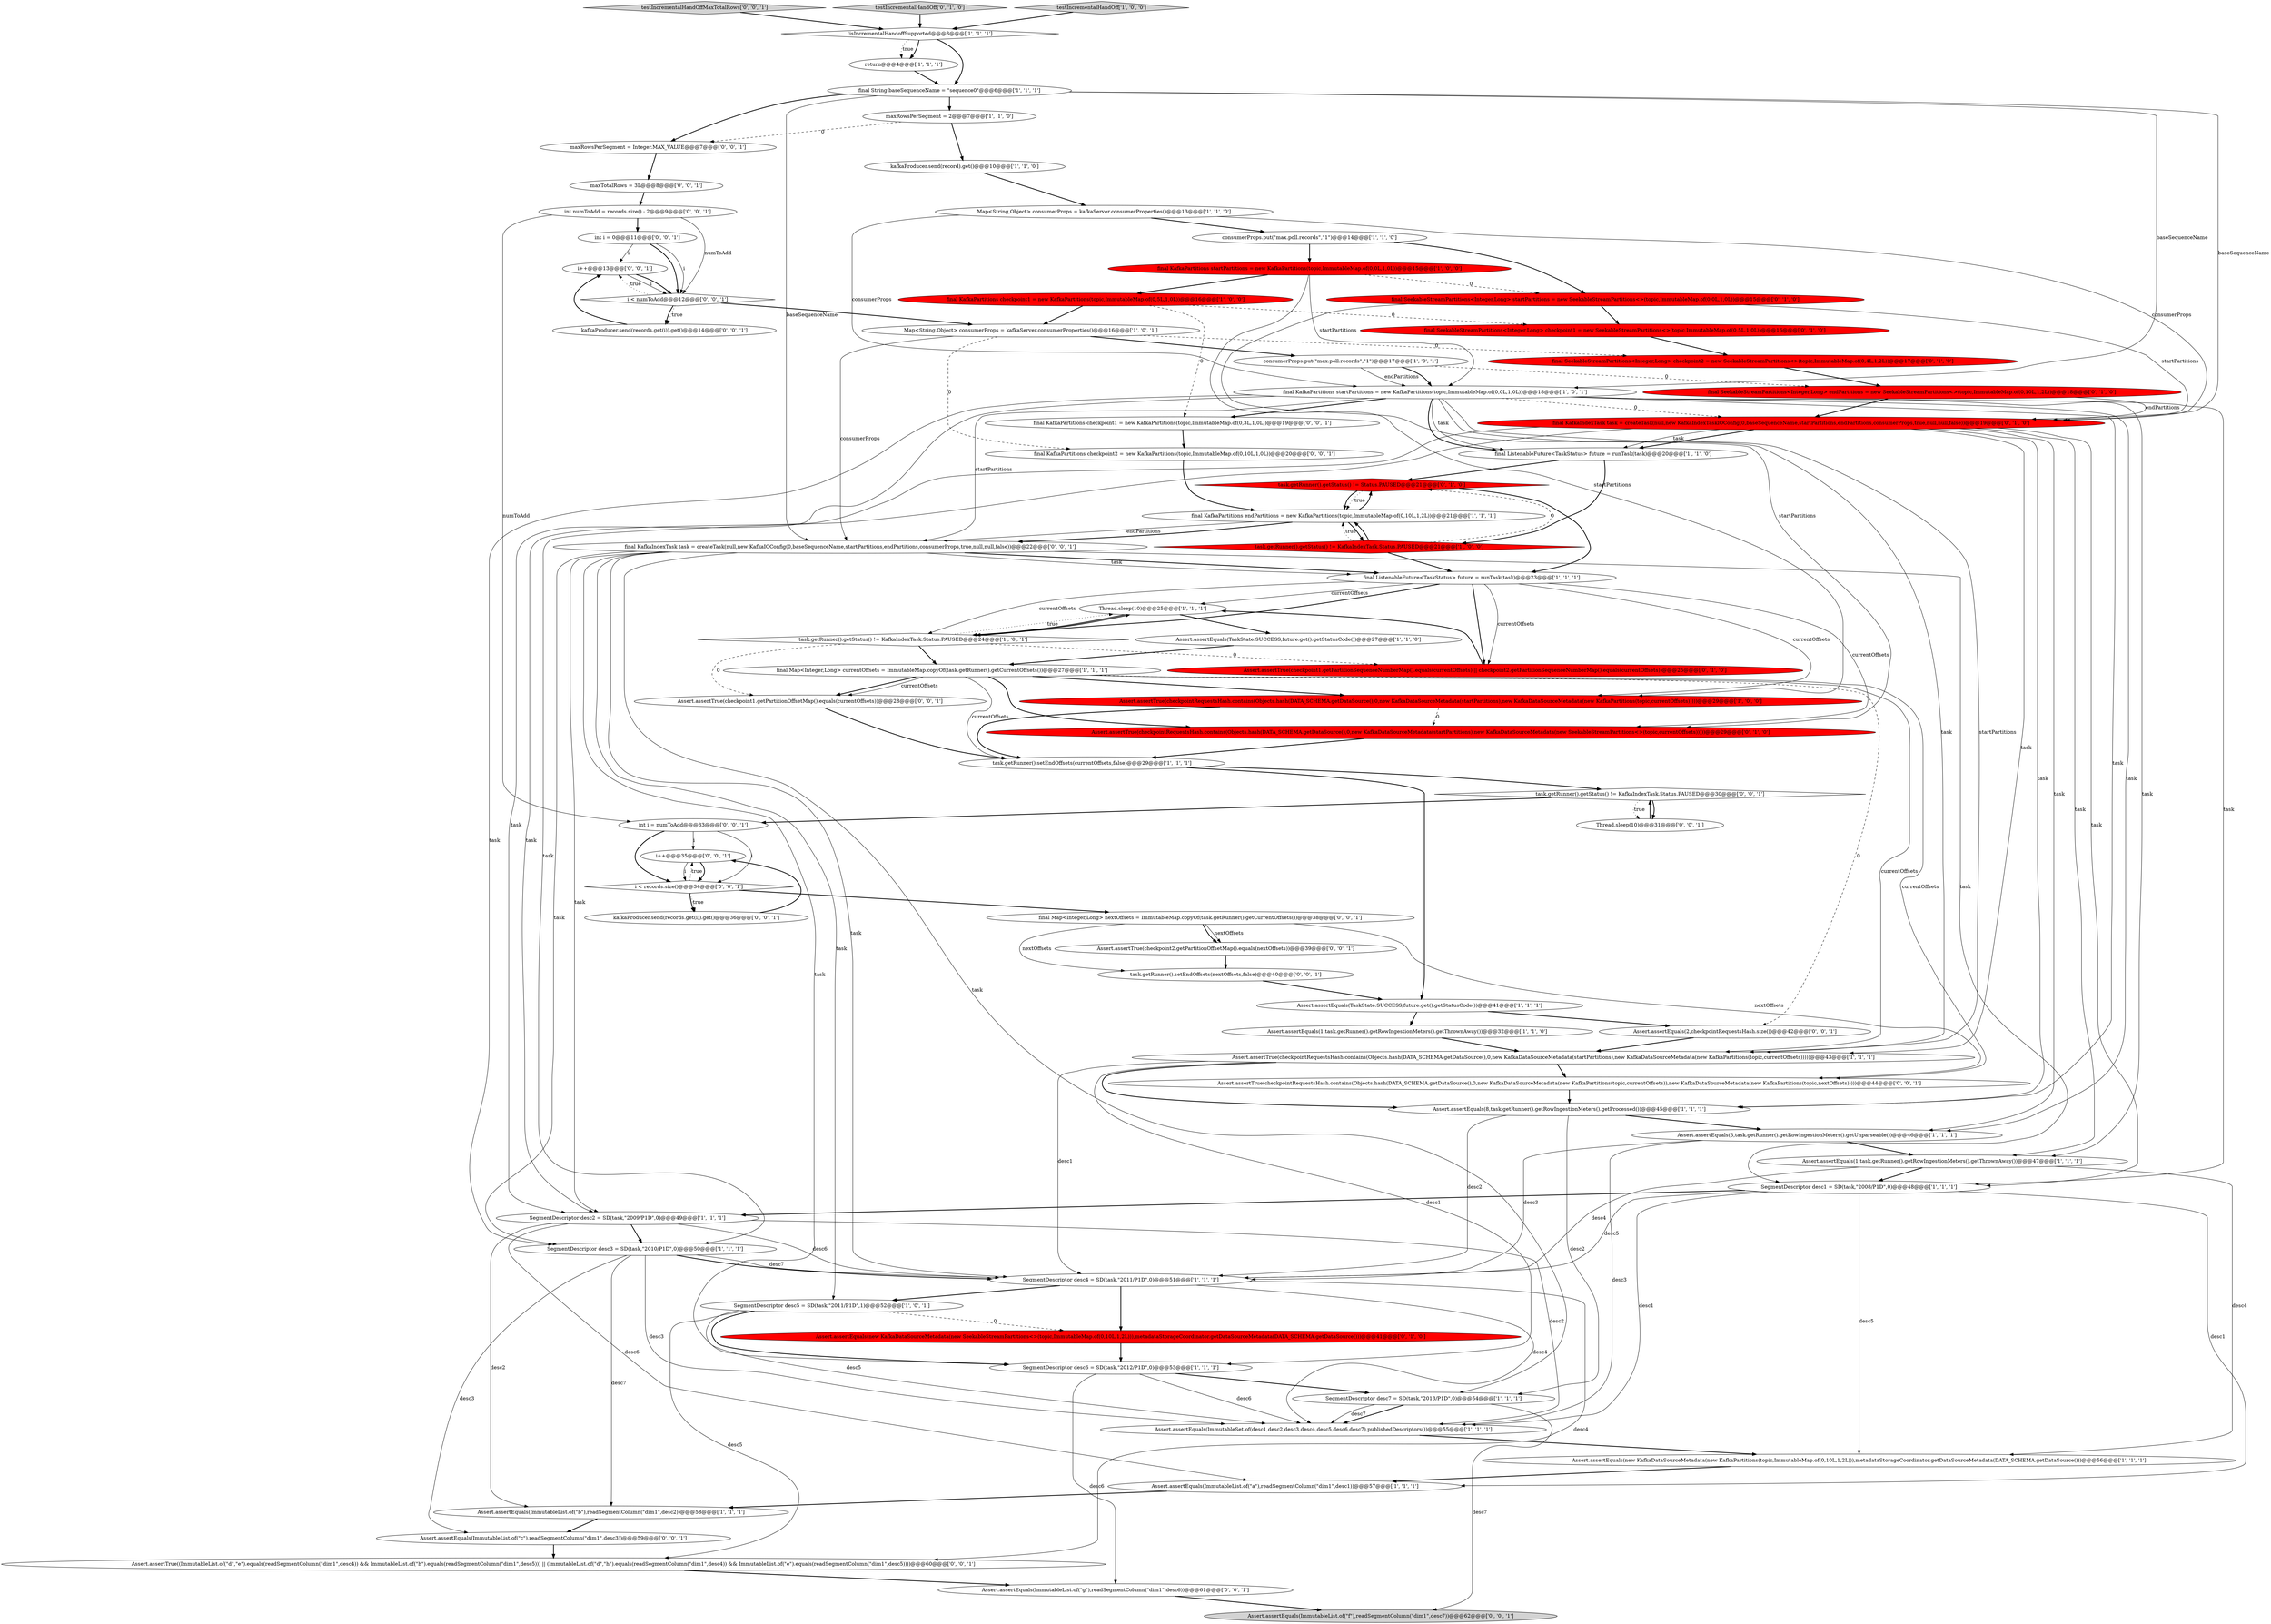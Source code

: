 digraph {
57 [style = filled, label = "maxRowsPerSegment = Integer.MAX_VALUE@@@7@@@['0', '0', '1']", fillcolor = white, shape = ellipse image = "AAA0AAABBB3BBB"];
37 [style = filled, label = "Assert.assertEquals(ImmutableSet.of(desc1,desc2,desc3,desc4,desc5,desc6,desc7),publishedDescriptors())@@@55@@@['1', '1', '1']", fillcolor = white, shape = ellipse image = "AAA0AAABBB1BBB"];
30 [style = filled, label = "Thread.sleep(10)@@@25@@@['1', '1', '1']", fillcolor = white, shape = ellipse image = "AAA0AAABBB1BBB"];
73 [style = filled, label = "Assert.assertTrue((ImmutableList.of(\"d\",\"e\").equals(readSegmentColumn(\"dim1\",desc4)) && ImmutableList.of(\"h\").equals(readSegmentColumn(\"dim1\",desc5))) || (ImmutableList.of(\"d\",\"h\").equals(readSegmentColumn(\"dim1\",desc4)) && ImmutableList.of(\"e\").equals(readSegmentColumn(\"dim1\",desc5))))@@@60@@@['0', '0', '1']", fillcolor = white, shape = ellipse image = "AAA0AAABBB3BBB"];
39 [style = filled, label = "kafkaProducer.send(record).get()@@@10@@@['1', '1', '0']", fillcolor = white, shape = ellipse image = "AAA0AAABBB1BBB"];
63 [style = filled, label = "testIncrementalHandOffMaxTotalRows['0', '0', '1']", fillcolor = lightgray, shape = diamond image = "AAA0AAABBB3BBB"];
38 [style = filled, label = "return@@@4@@@['1', '1', '1']", fillcolor = white, shape = ellipse image = "AAA0AAABBB1BBB"];
51 [style = filled, label = "task.getRunner().setEndOffsets(nextOffsets,false)@@@40@@@['0', '0', '1']", fillcolor = white, shape = ellipse image = "AAA0AAABBB3BBB"];
21 [style = filled, label = "Assert.assertEquals(ImmutableList.of(\"b\"),readSegmentColumn(\"dim1\",desc2))@@@58@@@['1', '1', '1']", fillcolor = white, shape = ellipse image = "AAA0AAABBB1BBB"];
11 [style = filled, label = "consumerProps.put(\"max.poll.records\",\"1\")@@@17@@@['1', '0', '1']", fillcolor = white, shape = ellipse image = "AAA0AAABBB1BBB"];
70 [style = filled, label = "task.getRunner().getStatus() != KafkaIndexTask.Status.PAUSED@@@30@@@['0', '0', '1']", fillcolor = white, shape = diamond image = "AAA0AAABBB3BBB"];
7 [style = filled, label = "Map<String,Object> consumerProps = kafkaServer.consumerProperties()@@@13@@@['1', '1', '0']", fillcolor = white, shape = ellipse image = "AAA0AAABBB1BBB"];
42 [style = filled, label = "testIncrementalHandOff['0', '1', '0']", fillcolor = lightgray, shape = diamond image = "AAA0AAABBB2BBB"];
3 [style = filled, label = "task.getRunner().getStatus() != KafkaIndexTask.Status.PAUSED@@@24@@@['1', '0', '1']", fillcolor = white, shape = diamond image = "AAA0AAABBB1BBB"];
10 [style = filled, label = "Assert.assertEquals(ImmutableList.of(\"a\"),readSegmentColumn(\"dim1\",desc1))@@@57@@@['1', '1', '1']", fillcolor = white, shape = ellipse image = "AAA0AAABBB1BBB"];
62 [style = filled, label = "int numToAdd = records.size() - 2@@@9@@@['0', '0', '1']", fillcolor = white, shape = ellipse image = "AAA0AAABBB3BBB"];
2 [style = filled, label = "final KafkaPartitions endPartitions = new KafkaPartitions(topic,ImmutableMap.of(0,10L,1,2L))@@@21@@@['1', '1', '1']", fillcolor = white, shape = ellipse image = "AAA0AAABBB1BBB"];
48 [style = filled, label = "task.getRunner().getStatus() != Status.PAUSED@@@21@@@['0', '1', '0']", fillcolor = red, shape = diamond image = "AAA1AAABBB2BBB"];
43 [style = filled, label = "final SeekableStreamPartitions<Integer,Long> endPartitions = new SeekableStreamPartitions<>(topic,ImmutableMap.of(0,10L,1,2L))@@@18@@@['0', '1', '0']", fillcolor = red, shape = ellipse image = "AAA1AAABBB2BBB"];
9 [style = filled, label = "SegmentDescriptor desc2 = SD(task,\"2009/P1D\",0)@@@49@@@['1', '1', '1']", fillcolor = white, shape = ellipse image = "AAA0AAABBB1BBB"];
44 [style = filled, label = "final SeekableStreamPartitions<Integer,Long> startPartitions = new SeekableStreamPartitions<>(topic,ImmutableMap.of(0,0L,1,0L))@@@15@@@['0', '1', '0']", fillcolor = red, shape = ellipse image = "AAA1AAABBB2BBB"];
59 [style = filled, label = "Assert.assertTrue(checkpoint2.getPartitionOffsetMap().equals(nextOffsets))@@@39@@@['0', '0', '1']", fillcolor = white, shape = ellipse image = "AAA0AAABBB3BBB"];
71 [style = filled, label = "final Map<Integer,Long> nextOffsets = ImmutableMap.copyOf(task.getRunner().getCurrentOffsets())@@@38@@@['0', '0', '1']", fillcolor = white, shape = ellipse image = "AAA0AAABBB3BBB"];
31 [style = filled, label = "task.getRunner().getStatus() != KafkaIndexTask.Status.PAUSED@@@21@@@['1', '0', '0']", fillcolor = red, shape = diamond image = "AAA1AAABBB1BBB"];
66 [style = filled, label = "final KafkaPartitions checkpoint2 = new KafkaPartitions(topic,ImmutableMap.of(0,10L,1,0L))@@@20@@@['0', '0', '1']", fillcolor = white, shape = ellipse image = "AAA0AAABBB3BBB"];
6 [style = filled, label = "final ListenableFuture<TaskStatus> future = runTask(task)@@@23@@@['1', '1', '1']", fillcolor = white, shape = ellipse image = "AAA0AAABBB1BBB"];
75 [style = filled, label = "Assert.assertTrue(checkpoint1.getPartitionOffsetMap().equals(currentOffsets))@@@28@@@['0', '0', '1']", fillcolor = white, shape = ellipse image = "AAA0AAABBB3BBB"];
27 [style = filled, label = "final Map<Integer,Long> currentOffsets = ImmutableMap.copyOf(task.getRunner().getCurrentOffsets())@@@27@@@['1', '1', '1']", fillcolor = white, shape = ellipse image = "AAA0AAABBB1BBB"];
25 [style = filled, label = "final KafkaPartitions checkpoint1 = new KafkaPartitions(topic,ImmutableMap.of(0,5L,1,0L))@@@16@@@['1', '0', '0']", fillcolor = red, shape = ellipse image = "AAA1AAABBB1BBB"];
56 [style = filled, label = "Assert.assertEquals(2,checkpointRequestsHash.size())@@@42@@@['0', '0', '1']", fillcolor = white, shape = ellipse image = "AAA0AAABBB3BBB"];
8 [style = filled, label = "SegmentDescriptor desc6 = SD(task,\"2012/P1D\",0)@@@53@@@['1', '1', '1']", fillcolor = white, shape = ellipse image = "AAA0AAABBB1BBB"];
36 [style = filled, label = "SegmentDescriptor desc1 = SD(task,\"2008/P1D\",0)@@@48@@@['1', '1', '1']", fillcolor = white, shape = ellipse image = "AAA0AAABBB1BBB"];
60 [style = filled, label = "int i = numToAdd@@@33@@@['0', '0', '1']", fillcolor = white, shape = ellipse image = "AAA0AAABBB3BBB"];
40 [style = filled, label = "Assert.assertEquals(new KafkaDataSourceMetadata(new SeekableStreamPartitions<>(topic,ImmutableMap.of(0,10L,1,2L))),metadataStorageCoordinator.getDataSourceMetadata(DATA_SCHEMA.getDataSource()))@@@41@@@['0', '1', '0']", fillcolor = red, shape = ellipse image = "AAA1AAABBB2BBB"];
46 [style = filled, label = "Assert.assertTrue(checkpointRequestsHash.contains(Objects.hash(DATA_SCHEMA.getDataSource(),0,new KafkaDataSourceMetadata(startPartitions),new KafkaDataSourceMetadata(new SeekableStreamPartitions<>(topic,currentOffsets)))))@@@29@@@['0', '1', '0']", fillcolor = red, shape = ellipse image = "AAA1AAABBB2BBB"];
13 [style = filled, label = "final ListenableFuture<TaskStatus> future = runTask(task)@@@20@@@['1', '1', '0']", fillcolor = white, shape = ellipse image = "AAA0AAABBB1BBB"];
1 [style = filled, label = "!isIncrementalHandoffSupported@@@3@@@['1', '1', '1']", fillcolor = white, shape = diamond image = "AAA0AAABBB1BBB"];
28 [style = filled, label = "maxRowsPerSegment = 2@@@7@@@['1', '1', '0']", fillcolor = white, shape = ellipse image = "AAA0AAABBB1BBB"];
54 [style = filled, label = "int i = 0@@@11@@@['0', '0', '1']", fillcolor = white, shape = ellipse image = "AAA0AAABBB3BBB"];
52 [style = filled, label = "Assert.assertEquals(ImmutableList.of(\"g\"),readSegmentColumn(\"dim1\",desc6))@@@61@@@['0', '0', '1']", fillcolor = white, shape = ellipse image = "AAA0AAABBB3BBB"];
53 [style = filled, label = "i++@@@35@@@['0', '0', '1']", fillcolor = white, shape = ellipse image = "AAA0AAABBB3BBB"];
14 [style = filled, label = "Assert.assertEquals(1,task.getRunner().getRowIngestionMeters().getThrownAway())@@@47@@@['1', '1', '1']", fillcolor = white, shape = ellipse image = "AAA0AAABBB1BBB"];
16 [style = filled, label = "consumerProps.put(\"max.poll.records\",\"1\")@@@14@@@['1', '1', '0']", fillcolor = white, shape = ellipse image = "AAA0AAABBB1BBB"];
29 [style = filled, label = "Map<String,Object> consumerProps = kafkaServer.consumerProperties()@@@16@@@['1', '0', '1']", fillcolor = white, shape = ellipse image = "AAA0AAABBB1BBB"];
47 [style = filled, label = "final SeekableStreamPartitions<Integer,Long> checkpoint1 = new SeekableStreamPartitions<>(topic,ImmutableMap.of(0,5L,1,0L))@@@16@@@['0', '1', '0']", fillcolor = red, shape = ellipse image = "AAA1AAABBB2BBB"];
22 [style = filled, label = "SegmentDescriptor desc4 = SD(task,\"2011/P1D\",0)@@@51@@@['1', '1', '1']", fillcolor = white, shape = ellipse image = "AAA0AAABBB1BBB"];
5 [style = filled, label = "final String baseSequenceName = \"sequence0\"@@@6@@@['1', '1', '1']", fillcolor = white, shape = ellipse image = "AAA0AAABBB1BBB"];
55 [style = filled, label = "i++@@@13@@@['0', '0', '1']", fillcolor = white, shape = ellipse image = "AAA0AAABBB3BBB"];
17 [style = filled, label = "SegmentDescriptor desc7 = SD(task,\"2013/P1D\",0)@@@54@@@['1', '1', '1']", fillcolor = white, shape = ellipse image = "AAA0AAABBB1BBB"];
0 [style = filled, label = "Assert.assertEquals(TaskState.SUCCESS,future.get().getStatusCode())@@@27@@@['1', '1', '0']", fillcolor = white, shape = ellipse image = "AAA0AAABBB1BBB"];
26 [style = filled, label = "SegmentDescriptor desc5 = SD(task,\"2011/P1D\",1)@@@52@@@['1', '0', '1']", fillcolor = white, shape = ellipse image = "AAA0AAABBB1BBB"];
33 [style = filled, label = "Assert.assertEquals(new KafkaDataSourceMetadata(new KafkaPartitions(topic,ImmutableMap.of(0,10L,1,2L))),metadataStorageCoordinator.getDataSourceMetadata(DATA_SCHEMA.getDataSource()))@@@56@@@['1', '1', '1']", fillcolor = white, shape = ellipse image = "AAA0AAABBB1BBB"];
35 [style = filled, label = "task.getRunner().setEndOffsets(currentOffsets,false)@@@29@@@['1', '1', '1']", fillcolor = white, shape = ellipse image = "AAA0AAABBB1BBB"];
45 [style = filled, label = "final SeekableStreamPartitions<Integer,Long> checkpoint2 = new SeekableStreamPartitions<>(topic,ImmutableMap.of(0,4L,1,2L))@@@17@@@['0', '1', '0']", fillcolor = red, shape = ellipse image = "AAA1AAABBB2BBB"];
50 [style = filled, label = "maxTotalRows = 3L@@@8@@@['0', '0', '1']", fillcolor = white, shape = ellipse image = "AAA0AAABBB3BBB"];
61 [style = filled, label = "Assert.assertTrue(checkpointRequestsHash.contains(Objects.hash(DATA_SCHEMA.getDataSource(),0,new KafkaDataSourceMetadata(new KafkaPartitions(topic,currentOffsets)),new KafkaDataSourceMetadata(new KafkaPartitions(topic,nextOffsets)))))@@@44@@@['0', '0', '1']", fillcolor = white, shape = ellipse image = "AAA0AAABBB3BBB"];
69 [style = filled, label = "kafkaProducer.send(records.get(i)).get()@@@36@@@['0', '0', '1']", fillcolor = white, shape = ellipse image = "AAA0AAABBB3BBB"];
20 [style = filled, label = "Assert.assertTrue(checkpointRequestsHash.contains(Objects.hash(DATA_SCHEMA.getDataSource(),0,new KafkaDataSourceMetadata(startPartitions),new KafkaDataSourceMetadata(new KafkaPartitions(topic,currentOffsets)))))@@@43@@@['1', '1', '1']", fillcolor = white, shape = ellipse image = "AAA0AAABBB1BBB"];
24 [style = filled, label = "Assert.assertEquals(8,task.getRunner().getRowIngestionMeters().getProcessed())@@@45@@@['1', '1', '1']", fillcolor = white, shape = ellipse image = "AAA0AAABBB1BBB"];
68 [style = filled, label = "i < records.size()@@@34@@@['0', '0', '1']", fillcolor = white, shape = diamond image = "AAA0AAABBB3BBB"];
74 [style = filled, label = "final KafkaIndexTask task = createTask(null,new KafkaIOConfig(0,baseSequenceName,startPartitions,endPartitions,consumerProps,true,null,null,false))@@@22@@@['0', '0', '1']", fillcolor = white, shape = ellipse image = "AAA0AAABBB3BBB"];
15 [style = filled, label = "Assert.assertEquals(TaskState.SUCCESS,future.get().getStatusCode())@@@41@@@['1', '1', '1']", fillcolor = white, shape = ellipse image = "AAA0AAABBB1BBB"];
67 [style = filled, label = "final KafkaPartitions checkpoint1 = new KafkaPartitions(topic,ImmutableMap.of(0,3L,1,0L))@@@19@@@['0', '0', '1']", fillcolor = white, shape = ellipse image = "AAA0AAABBB3BBB"];
64 [style = filled, label = "Assert.assertEquals(ImmutableList.of(\"c\"),readSegmentColumn(\"dim1\",desc3))@@@59@@@['0', '0', '1']", fillcolor = white, shape = ellipse image = "AAA0AAABBB3BBB"];
58 [style = filled, label = "i < numToAdd@@@12@@@['0', '0', '1']", fillcolor = white, shape = diamond image = "AAA0AAABBB3BBB"];
18 [style = filled, label = "SegmentDescriptor desc3 = SD(task,\"2010/P1D\",0)@@@50@@@['1', '1', '1']", fillcolor = white, shape = ellipse image = "AAA0AAABBB1BBB"];
65 [style = filled, label = "Thread.sleep(10)@@@31@@@['0', '0', '1']", fillcolor = white, shape = ellipse image = "AAA0AAABBB3BBB"];
12 [style = filled, label = "Assert.assertEquals(1,task.getRunner().getRowIngestionMeters().getThrownAway())@@@32@@@['1', '1', '0']", fillcolor = white, shape = ellipse image = "AAA0AAABBB1BBB"];
4 [style = filled, label = "Assert.assertEquals(3,task.getRunner().getRowIngestionMeters().getUnparseable())@@@46@@@['1', '1', '1']", fillcolor = white, shape = ellipse image = "AAA0AAABBB1BBB"];
32 [style = filled, label = "testIncrementalHandOff['1', '0', '0']", fillcolor = lightgray, shape = diamond image = "AAA0AAABBB1BBB"];
41 [style = filled, label = "Assert.assertTrue(checkpoint1.getPartitionSequenceNumberMap().equals(currentOffsets) || checkpoint2.getPartitionSequenceNumberMap().equals(currentOffsets))@@@25@@@['0', '1', '0']", fillcolor = red, shape = ellipse image = "AAA1AAABBB2BBB"];
23 [style = filled, label = "Assert.assertTrue(checkpointRequestsHash.contains(Objects.hash(DATA_SCHEMA.getDataSource(),0,new KafkaDataSourceMetadata(startPartitions),new KafkaDataSourceMetadata(new KafkaPartitions(topic,currentOffsets)))))@@@29@@@['1', '0', '0']", fillcolor = red, shape = ellipse image = "AAA1AAABBB1BBB"];
49 [style = filled, label = "final KafkaIndexTask task = createTask(null,new KafkaIndexTaskIOConfig(0,baseSequenceName,startPartitions,endPartitions,consumerProps,true,null,null,false))@@@19@@@['0', '1', '0']", fillcolor = red, shape = ellipse image = "AAA1AAABBB2BBB"];
34 [style = filled, label = "final KafkaPartitions startPartitions = new KafkaPartitions(topic,ImmutableMap.of(0,0L,1,0L))@@@18@@@['1', '0', '1']", fillcolor = white, shape = ellipse image = "AAA0AAABBB1BBB"];
76 [style = filled, label = "Assert.assertEquals(ImmutableList.of(\"f\"),readSegmentColumn(\"dim1\",desc7))@@@62@@@['0', '0', '1']", fillcolor = lightgray, shape = ellipse image = "AAA0AAABBB3BBB"];
72 [style = filled, label = "kafkaProducer.send(records.get(i)).get()@@@14@@@['0', '0', '1']", fillcolor = white, shape = ellipse image = "AAA0AAABBB3BBB"];
19 [style = filled, label = "final KafkaPartitions startPartitions = new KafkaPartitions(topic,ImmutableMap.of(0,0L,1,0L))@@@15@@@['1', '0', '0']", fillcolor = red, shape = ellipse image = "AAA1AAABBB1BBB"];
1->5 [style = bold, label=""];
6->41 [style = solid, label="currentOffsets"];
6->3 [style = bold, label=""];
3->41 [style = dashed, label="0"];
34->67 [style = bold, label=""];
68->69 [style = bold, label=""];
27->20 [style = solid, label="currentOffsets"];
17->76 [style = solid, label="desc7"];
62->54 [style = bold, label=""];
62->60 [style = solid, label="numToAdd"];
70->65 [style = bold, label=""];
7->34 [style = solid, label="consumerProps"];
75->35 [style = bold, label=""];
59->51 [style = bold, label=""];
8->37 [style = solid, label="desc6"];
68->69 [style = dotted, label="true"];
34->74 [style = solid, label="startPartitions"];
71->59 [style = solid, label="nextOffsets"];
31->48 [style = dashed, label="0"];
60->68 [style = solid, label="i"];
25->29 [style = bold, label=""];
2->74 [style = solid, label="endPartitions"];
49->9 [style = solid, label="task"];
5->28 [style = bold, label=""];
64->73 [style = bold, label=""];
74->22 [style = solid, label="task"];
3->27 [style = bold, label=""];
3->75 [style = dashed, label="0"];
18->21 [style = solid, label="desc7"];
18->37 [style = solid, label="desc3"];
27->35 [style = solid, label="currentOffsets"];
18->22 [style = bold, label=""];
31->6 [style = bold, label=""];
45->43 [style = bold, label=""];
4->22 [style = solid, label="desc3"];
6->30 [style = solid, label="currentOffsets"];
5->49 [style = solid, label="baseSequenceName"];
49->13 [style = bold, label=""];
25->67 [style = dashed, label="0"];
50->62 [style = bold, label=""];
7->16 [style = bold, label=""];
6->41 [style = bold, label=""];
34->9 [style = solid, label="task"];
43->49 [style = solid, label="endPartitions"];
6->23 [style = solid, label="currentOffsets"];
24->17 [style = solid, label="desc2"];
60->68 [style = bold, label=""];
42->1 [style = bold, label=""];
61->24 [style = bold, label=""];
11->43 [style = dashed, label="0"];
13->31 [style = bold, label=""];
37->33 [style = bold, label=""];
3->30 [style = bold, label=""];
44->47 [style = bold, label=""];
18->22 [style = solid, label="desc7"];
1->38 [style = bold, label=""];
20->61 [style = bold, label=""];
2->31 [style = bold, label=""];
4->37 [style = solid, label="desc3"];
28->57 [style = dashed, label="0"];
6->46 [style = solid, label="currentOffsets"];
36->9 [style = bold, label=""];
48->2 [style = bold, label=""];
63->1 [style = bold, label=""];
29->66 [style = dashed, label="0"];
2->74 [style = bold, label=""];
55->58 [style = solid, label="i"];
11->34 [style = solid, label="endPartitions"];
22->37 [style = solid, label="desc4"];
3->30 [style = dotted, label="true"];
31->2 [style = bold, label=""];
26->73 [style = solid, label="desc5"];
19->34 [style = solid, label="startPartitions"];
34->18 [style = solid, label="task"];
10->21 [style = bold, label=""];
14->33 [style = solid, label="desc4"];
49->14 [style = solid, label="task"];
16->19 [style = bold, label=""];
17->37 [style = bold, label=""];
29->45 [style = dashed, label="0"];
19->25 [style = bold, label=""];
54->58 [style = bold, label=""];
18->64 [style = solid, label="desc3"];
23->35 [style = bold, label=""];
8->17 [style = bold, label=""];
5->57 [style = bold, label=""];
9->37 [style = solid, label="desc2"];
9->21 [style = solid, label="desc2"];
41->30 [style = bold, label=""];
27->46 [style = bold, label=""];
66->2 [style = bold, label=""];
44->49 [style = solid, label="startPartitions"];
39->7 [style = bold, label=""];
36->37 [style = solid, label="desc1"];
53->68 [style = bold, label=""];
74->18 [style = solid, label="task"];
15->12 [style = bold, label=""];
49->24 [style = solid, label="task"];
34->4 [style = solid, label="task"];
58->55 [style = dotted, label="true"];
9->10 [style = solid, label="desc6"];
74->36 [style = solid, label="task"];
62->58 [style = solid, label="numToAdd"];
9->22 [style = solid, label="desc6"];
26->40 [style = dashed, label="0"];
29->11 [style = bold, label=""];
34->49 [style = dashed, label="0"];
49->4 [style = solid, label="task"];
73->52 [style = bold, label=""];
14->36 [style = bold, label=""];
38->5 [style = bold, label=""];
22->26 [style = bold, label=""];
2->48 [style = bold, label=""];
8->52 [style = solid, label="desc6"];
4->14 [style = bold, label=""];
72->55 [style = bold, label=""];
67->66 [style = bold, label=""];
14->22 [style = solid, label="desc4"];
35->15 [style = bold, label=""];
19->23 [style = solid, label="startPartitions"];
28->39 [style = bold, label=""];
7->49 [style = solid, label="consumerProps"];
5->74 [style = solid, label="baseSequenceName"];
12->20 [style = bold, label=""];
17->37 [style = solid, label="desc7"];
34->13 [style = solid, label="task"];
13->48 [style = bold, label=""];
25->47 [style = dashed, label="0"];
26->8 [style = bold, label=""];
26->37 [style = solid, label="desc5"];
27->56 [style = dashed, label="0"];
21->64 [style = bold, label=""];
48->6 [style = bold, label=""];
74->6 [style = bold, label=""];
53->68 [style = solid, label="i"];
54->55 [style = solid, label="i"];
68->53 [style = dotted, label="true"];
74->6 [style = solid, label="task"];
58->72 [style = bold, label=""];
9->18 [style = bold, label=""];
30->3 [style = bold, label=""];
23->46 [style = dashed, label="0"];
16->44 [style = bold, label=""];
24->22 [style = solid, label="desc2"];
36->22 [style = solid, label="desc5"];
71->59 [style = bold, label=""];
74->9 [style = solid, label="task"];
32->1 [style = bold, label=""];
69->53 [style = bold, label=""];
46->35 [style = bold, label=""];
74->8 [style = solid, label="task"];
27->75 [style = bold, label=""];
31->2 [style = dotted, label="true"];
47->45 [style = bold, label=""];
30->0 [style = bold, label=""];
20->22 [style = solid, label="desc1"];
15->56 [style = bold, label=""];
1->38 [style = dotted, label="true"];
22->40 [style = bold, label=""];
70->65 [style = dotted, label="true"];
34->20 [style = solid, label="task"];
35->70 [style = bold, label=""];
27->61 [style = solid, label="currentOffsets"];
60->53 [style = solid, label="i"];
22->73 [style = solid, label="desc4"];
34->24 [style = solid, label="task"];
65->70 [style = bold, label=""];
36->33 [style = solid, label="desc5"];
49->18 [style = solid, label="task"];
57->50 [style = bold, label=""];
52->76 [style = bold, label=""];
34->20 [style = solid, label="startPartitions"];
0->27 [style = bold, label=""];
49->36 [style = solid, label="task"];
34->13 [style = bold, label=""];
71->51 [style = solid, label="nextOffsets"];
44->46 [style = solid, label="startPartitions"];
74->26 [style = solid, label="task"];
33->10 [style = bold, label=""];
48->2 [style = dotted, label="true"];
5->34 [style = solid, label="baseSequenceName"];
74->17 [style = solid, label="task"];
6->3 [style = solid, label="currentOffsets"];
19->44 [style = dashed, label="0"];
49->13 [style = solid, label="task"];
24->4 [style = bold, label=""];
11->34 [style = bold, label=""];
54->58 [style = solid, label="i"];
58->29 [style = bold, label=""];
20->8 [style = solid, label="desc1"];
70->60 [style = bold, label=""];
68->71 [style = bold, label=""];
29->74 [style = solid, label="consumerProps"];
58->72 [style = dotted, label="true"];
43->49 [style = bold, label=""];
27->23 [style = bold, label=""];
34->14 [style = solid, label="task"];
56->20 [style = bold, label=""];
51->15 [style = bold, label=""];
49->20 [style = solid, label="task"];
27->75 [style = solid, label="currentOffsets"];
20->24 [style = bold, label=""];
34->36 [style = solid, label="task"];
71->61 [style = solid, label="nextOffsets"];
55->58 [style = bold, label=""];
36->10 [style = solid, label="desc1"];
40->8 [style = bold, label=""];
}
